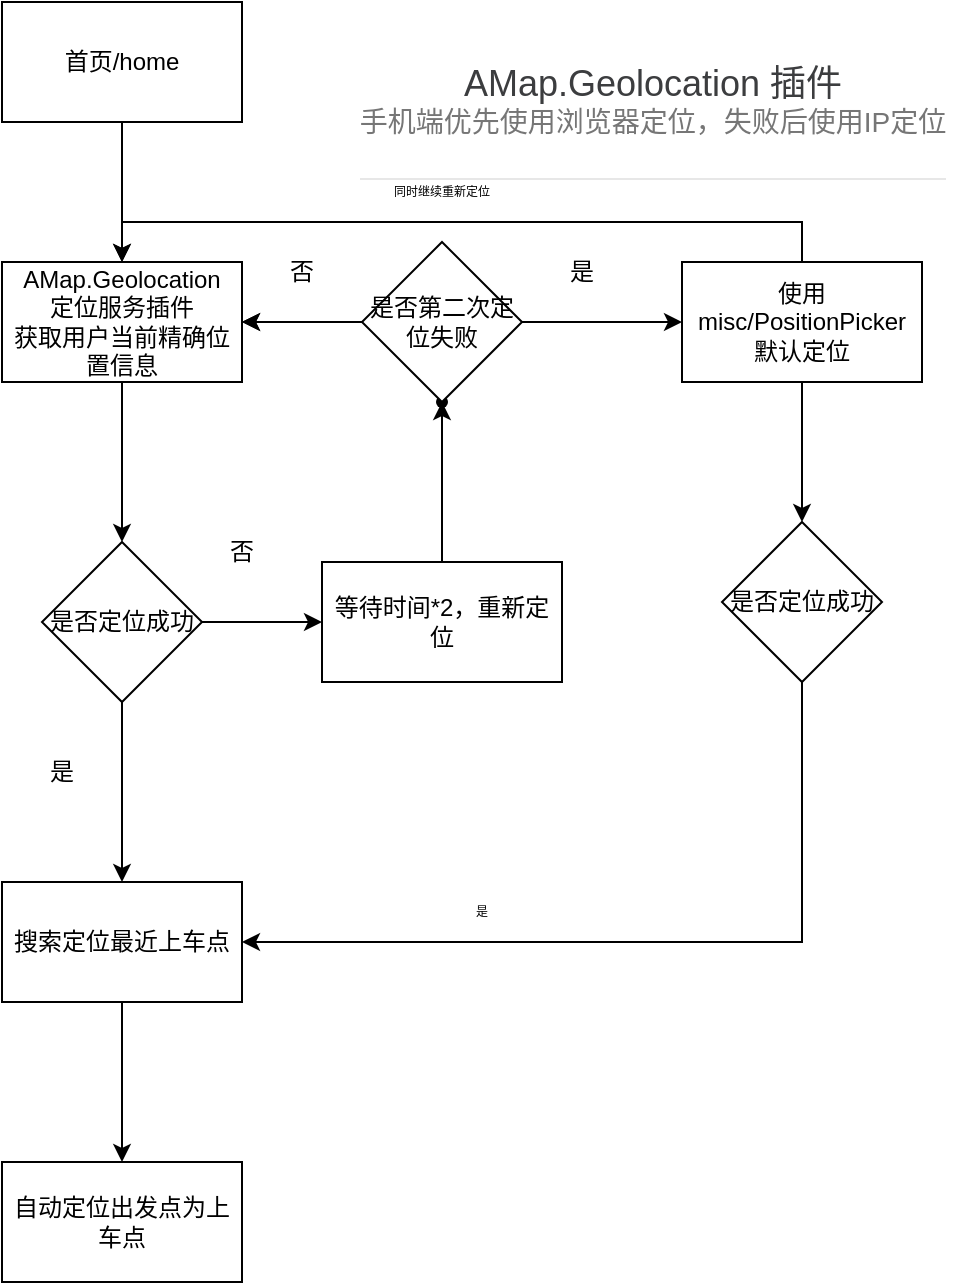 <mxfile version="16.5.2" type="github">
  <diagram id="O8F0k6dNdtjOCHX-QNCT" name="Page-1">
    <mxGraphModel dx="1422" dy="787" grid="1" gridSize="10" guides="1" tooltips="1" connect="1" arrows="1" fold="1" page="1" pageScale="1" pageWidth="827" pageHeight="1169" math="0" shadow="0">
      <root>
        <mxCell id="0" />
        <mxCell id="1" parent="0" />
        <mxCell id="Gx86y8oouXvcbp2DKHLr-3" value="" style="edgeStyle=orthogonalEdgeStyle;rounded=0;orthogonalLoop=1;jettySize=auto;html=1;" edge="1" parent="1" source="Gx86y8oouXvcbp2DKHLr-1" target="Gx86y8oouXvcbp2DKHLr-2">
          <mxGeometry relative="1" as="geometry" />
        </mxCell>
        <mxCell id="Gx86y8oouXvcbp2DKHLr-1" value="首页/home" style="rounded=0;whiteSpace=wrap;html=1;" vertex="1" parent="1">
          <mxGeometry x="40" y="40" width="120" height="60" as="geometry" />
        </mxCell>
        <mxCell id="Gx86y8oouXvcbp2DKHLr-5" value="" style="edgeStyle=orthogonalEdgeStyle;rounded=0;orthogonalLoop=1;jettySize=auto;html=1;" edge="1" parent="1" source="Gx86y8oouXvcbp2DKHLr-2" target="Gx86y8oouXvcbp2DKHLr-4">
          <mxGeometry relative="1" as="geometry" />
        </mxCell>
        <mxCell id="Gx86y8oouXvcbp2DKHLr-2" value="AMap.Geolocation&lt;br&gt;定位服务插件&lt;br&gt;获取用户当前精确位置信息" style="rounded=0;whiteSpace=wrap;html=1;" vertex="1" parent="1">
          <mxGeometry x="40" y="170" width="120" height="60" as="geometry" />
        </mxCell>
        <mxCell id="Gx86y8oouXvcbp2DKHLr-9" value="" style="edgeStyle=orthogonalEdgeStyle;rounded=0;orthogonalLoop=1;jettySize=auto;html=1;" edge="1" parent="1" source="Gx86y8oouXvcbp2DKHLr-4" target="Gx86y8oouXvcbp2DKHLr-8">
          <mxGeometry relative="1" as="geometry" />
        </mxCell>
        <mxCell id="Gx86y8oouXvcbp2DKHLr-14" value="" style="edgeStyle=orthogonalEdgeStyle;rounded=0;orthogonalLoop=1;jettySize=auto;html=1;" edge="1" parent="1" source="Gx86y8oouXvcbp2DKHLr-4" target="Gx86y8oouXvcbp2DKHLr-13">
          <mxGeometry relative="1" as="geometry" />
        </mxCell>
        <mxCell id="Gx86y8oouXvcbp2DKHLr-4" value="是否定位成功" style="rhombus;whiteSpace=wrap;html=1;rounded=0;" vertex="1" parent="1">
          <mxGeometry x="60" y="310" width="80" height="80" as="geometry" />
        </mxCell>
        <mxCell id="Gx86y8oouXvcbp2DKHLr-12" value="" style="edgeStyle=orthogonalEdgeStyle;rounded=0;orthogonalLoop=1;jettySize=auto;html=1;" edge="1" parent="1" source="Gx86y8oouXvcbp2DKHLr-8" target="Gx86y8oouXvcbp2DKHLr-11">
          <mxGeometry relative="1" as="geometry" />
        </mxCell>
        <mxCell id="Gx86y8oouXvcbp2DKHLr-8" value="搜索定位最近上车点" style="whiteSpace=wrap;html=1;rounded=0;" vertex="1" parent="1">
          <mxGeometry x="40" y="480" width="120" height="60" as="geometry" />
        </mxCell>
        <mxCell id="Gx86y8oouXvcbp2DKHLr-10" value="是" style="text;html=1;strokeColor=none;fillColor=none;align=center;verticalAlign=middle;whiteSpace=wrap;rounded=0;" vertex="1" parent="1">
          <mxGeometry x="40" y="410" width="60" height="30" as="geometry" />
        </mxCell>
        <mxCell id="Gx86y8oouXvcbp2DKHLr-11" value="自动定位出发点为上车点" style="whiteSpace=wrap;html=1;rounded=0;" vertex="1" parent="1">
          <mxGeometry x="40" y="620" width="120" height="60" as="geometry" />
        </mxCell>
        <mxCell id="Gx86y8oouXvcbp2DKHLr-18" value="" style="edgeStyle=orthogonalEdgeStyle;rounded=0;orthogonalLoop=1;jettySize=auto;html=1;" edge="1" parent="1" source="Gx86y8oouXvcbp2DKHLr-13" target="Gx86y8oouXvcbp2DKHLr-17">
          <mxGeometry relative="1" as="geometry" />
        </mxCell>
        <mxCell id="Gx86y8oouXvcbp2DKHLr-13" value="等待时间*2，重新定位" style="whiteSpace=wrap;html=1;rounded=0;" vertex="1" parent="1">
          <mxGeometry x="200" y="320" width="120" height="60" as="geometry" />
        </mxCell>
        <mxCell id="Gx86y8oouXvcbp2DKHLr-15" value="否" style="text;html=1;strokeColor=none;fillColor=none;align=center;verticalAlign=middle;whiteSpace=wrap;rounded=0;" vertex="1" parent="1">
          <mxGeometry x="130" y="300" width="60" height="30" as="geometry" />
        </mxCell>
        <mxCell id="Gx86y8oouXvcbp2DKHLr-16" value="" style="endArrow=classic;html=1;rounded=0;entryX=1;entryY=0.5;entryDx=0;entryDy=0;" edge="1" parent="1" target="Gx86y8oouXvcbp2DKHLr-2">
          <mxGeometry width="50" height="50" relative="1" as="geometry">
            <mxPoint x="210" y="200" as="sourcePoint" />
            <mxPoint x="160" y="199.5" as="targetPoint" />
          </mxGeometry>
        </mxCell>
        <mxCell id="Gx86y8oouXvcbp2DKHLr-17" value="" style="shape=waypoint;sketch=0;size=6;pointerEvents=1;points=[];fillColor=default;resizable=0;rotatable=0;perimeter=centerPerimeter;snapToPoint=1;rounded=0;" vertex="1" parent="1">
          <mxGeometry x="240" y="220" width="40" height="40" as="geometry" />
        </mxCell>
        <mxCell id="Gx86y8oouXvcbp2DKHLr-21" value="" style="edgeStyle=orthogonalEdgeStyle;rounded=0;orthogonalLoop=1;jettySize=auto;html=1;" edge="1" parent="1" source="Gx86y8oouXvcbp2DKHLr-19" target="Gx86y8oouXvcbp2DKHLr-2">
          <mxGeometry relative="1" as="geometry" />
        </mxCell>
        <mxCell id="Gx86y8oouXvcbp2DKHLr-24" value="" style="edgeStyle=orthogonalEdgeStyle;rounded=0;orthogonalLoop=1;jettySize=auto;html=1;" edge="1" parent="1" source="Gx86y8oouXvcbp2DKHLr-19" target="Gx86y8oouXvcbp2DKHLr-23">
          <mxGeometry relative="1" as="geometry" />
        </mxCell>
        <mxCell id="Gx86y8oouXvcbp2DKHLr-19" value="是否第二次定位失败" style="rhombus;whiteSpace=wrap;html=1;" vertex="1" parent="1">
          <mxGeometry x="220" y="160" width="80" height="80" as="geometry" />
        </mxCell>
        <mxCell id="Gx86y8oouXvcbp2DKHLr-22" value="否" style="text;html=1;strokeColor=none;fillColor=none;align=center;verticalAlign=middle;whiteSpace=wrap;rounded=0;" vertex="1" parent="1">
          <mxGeometry x="160" y="160" width="60" height="30" as="geometry" />
        </mxCell>
        <mxCell id="Gx86y8oouXvcbp2DKHLr-23" value="使用" style="rounded=0;whiteSpace=wrap;html=1;" vertex="1" parent="1">
          <mxGeometry x="380" y="170" width="120" height="60" as="geometry" />
        </mxCell>
        <mxCell id="Gx86y8oouXvcbp2DKHLr-25" value="是" style="text;html=1;strokeColor=none;fillColor=none;align=center;verticalAlign=middle;whiteSpace=wrap;rounded=0;" vertex="1" parent="1">
          <mxGeometry x="300" y="160" width="60" height="30" as="geometry" />
        </mxCell>
        <mxCell id="Gx86y8oouXvcbp2DKHLr-28" style="edgeStyle=orthogonalEdgeStyle;rounded=0;orthogonalLoop=1;jettySize=auto;html=1;exitX=0.5;exitY=0;exitDx=0;exitDy=0;entryX=0.5;entryY=0;entryDx=0;entryDy=0;fontSize=6;" edge="1" parent="1" source="Gx86y8oouXvcbp2DKHLr-26" target="Gx86y8oouXvcbp2DKHLr-2">
          <mxGeometry relative="1" as="geometry" />
        </mxCell>
        <mxCell id="Gx86y8oouXvcbp2DKHLr-31" value="" style="edgeStyle=orthogonalEdgeStyle;rounded=0;orthogonalLoop=1;jettySize=auto;html=1;fontSize=6;" edge="1" parent="1" source="Gx86y8oouXvcbp2DKHLr-26" target="Gx86y8oouXvcbp2DKHLr-30">
          <mxGeometry relative="1" as="geometry" />
        </mxCell>
        <mxCell id="Gx86y8oouXvcbp2DKHLr-26" value="使用misc/PositionPicker&lt;br&gt;默认定位" style="rounded=0;whiteSpace=wrap;html=1;" vertex="1" parent="1">
          <mxGeometry x="380" y="170" width="120" height="60" as="geometry" />
        </mxCell>
        <mxCell id="Gx86y8oouXvcbp2DKHLr-27" value="&lt;p style=&quot;box-sizing: border-box ; margin: 0px 0px 20px ; font-weight: 400 ; color: rgb(60 , 61 , 63) ; line-height: 1 ; padding: 30px 0px 20px ; border-width: 0px 0px 1px ; border-bottom-style: solid ; border-bottom-color: rgb(231 , 231 , 231) ; background-color: rgb(255 , 255 , 255) ; font-size: 18px&quot;&gt;AMap.Geolocation 插件&lt;br&gt;&lt;span style=&quot;color: rgb(118 , 118 , 118) ; background-color: rgb(255 , 255 , 255) ; font-size: 14px&quot;&gt;手机端优先使用浏览器定位，失败后使用IP定位&lt;/span&gt;&lt;/p&gt;" style="text;html=1;align=center;verticalAlign=middle;resizable=0;points=[];autosize=1;strokeColor=none;fillColor=none;" vertex="1" parent="1">
          <mxGeometry x="210" y="40" width="310" height="110" as="geometry" />
        </mxCell>
        <mxCell id="Gx86y8oouXvcbp2DKHLr-29" value="同时继续重新定位" style="text;html=1;strokeColor=none;fillColor=none;align=center;verticalAlign=middle;whiteSpace=wrap;rounded=0;fontSize=6;" vertex="1" parent="1">
          <mxGeometry x="230" y="120" width="60" height="30" as="geometry" />
        </mxCell>
        <mxCell id="Gx86y8oouXvcbp2DKHLr-32" style="edgeStyle=orthogonalEdgeStyle;rounded=0;orthogonalLoop=1;jettySize=auto;html=1;exitX=0.5;exitY=1;exitDx=0;exitDy=0;entryX=1;entryY=0.5;entryDx=0;entryDy=0;fontSize=6;" edge="1" parent="1" source="Gx86y8oouXvcbp2DKHLr-30" target="Gx86y8oouXvcbp2DKHLr-8">
          <mxGeometry relative="1" as="geometry" />
        </mxCell>
        <mxCell id="Gx86y8oouXvcbp2DKHLr-30" value="是否定位成功" style="rhombus;whiteSpace=wrap;html=1;rounded=0;" vertex="1" parent="1">
          <mxGeometry x="400" y="300" width="80" height="80" as="geometry" />
        </mxCell>
        <mxCell id="Gx86y8oouXvcbp2DKHLr-33" value="是" style="text;html=1;strokeColor=none;fillColor=none;align=center;verticalAlign=middle;whiteSpace=wrap;rounded=0;fontSize=6;" vertex="1" parent="1">
          <mxGeometry x="250" y="480" width="60" height="30" as="geometry" />
        </mxCell>
      </root>
    </mxGraphModel>
  </diagram>
</mxfile>
